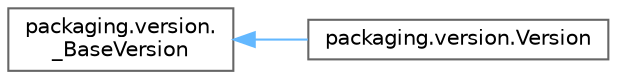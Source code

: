 digraph "Graphical Class Hierarchy"
{
 // LATEX_PDF_SIZE
  bgcolor="transparent";
  edge [fontname=Helvetica,fontsize=10,labelfontname=Helvetica,labelfontsize=10];
  node [fontname=Helvetica,fontsize=10,shape=box,height=0.2,width=0.4];
  rankdir="LR";
  Node0 [id="Node000000",label="packaging.version.\l_BaseVersion",height=0.2,width=0.4,color="grey40", fillcolor="white", style="filled",URL="$classpackaging_1_1version_1_1___base_version.html",tooltip=" "];
  Node0 -> Node1 [id="edge2114_Node000000_Node000001",dir="back",color="steelblue1",style="solid",tooltip=" "];
  Node1 [id="Node000001",label="packaging.version.Version",height=0.2,width=0.4,color="grey40", fillcolor="white", style="filled",URL="$classpackaging_1_1version_1_1_version.html",tooltip=" "];
}

